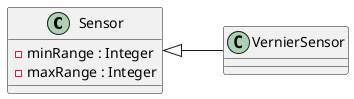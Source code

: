 @startuml tropisticAgentClass
left to right direction

class Sensor {
    -minRange : Integer
    -maxRange : Integer
    
}

class VernierSensor{

}

Sensor <|--VernierSensor
@enduml